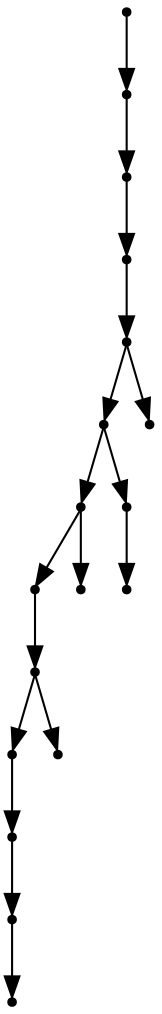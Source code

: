 digraph {
  17 [shape=point];
  16 [shape=point];
  15 [shape=point];
  14 [shape=point];
  13 [shape=point];
  11 [shape=point];
  8 [shape=point];
  6 [shape=point];
  5 [shape=point];
  3 [shape=point];
  2 [shape=point];
  1 [shape=point];
  0 [shape=point];
  4 [shape=point];
  7 [shape=point];
  10 [shape=point];
  9 [shape=point];
  12 [shape=point];
17 -> 16;
16 -> 15;
15 -> 14;
14 -> 13;
13 -> 11;
11 -> 8;
8 -> 6;
6 -> 5;
5 -> 3;
3 -> 2;
2 -> 1;
1 -> 0;
5 -> 4;
8 -> 7;
11 -> 10;
10 -> 9;
13 -> 12;
}
